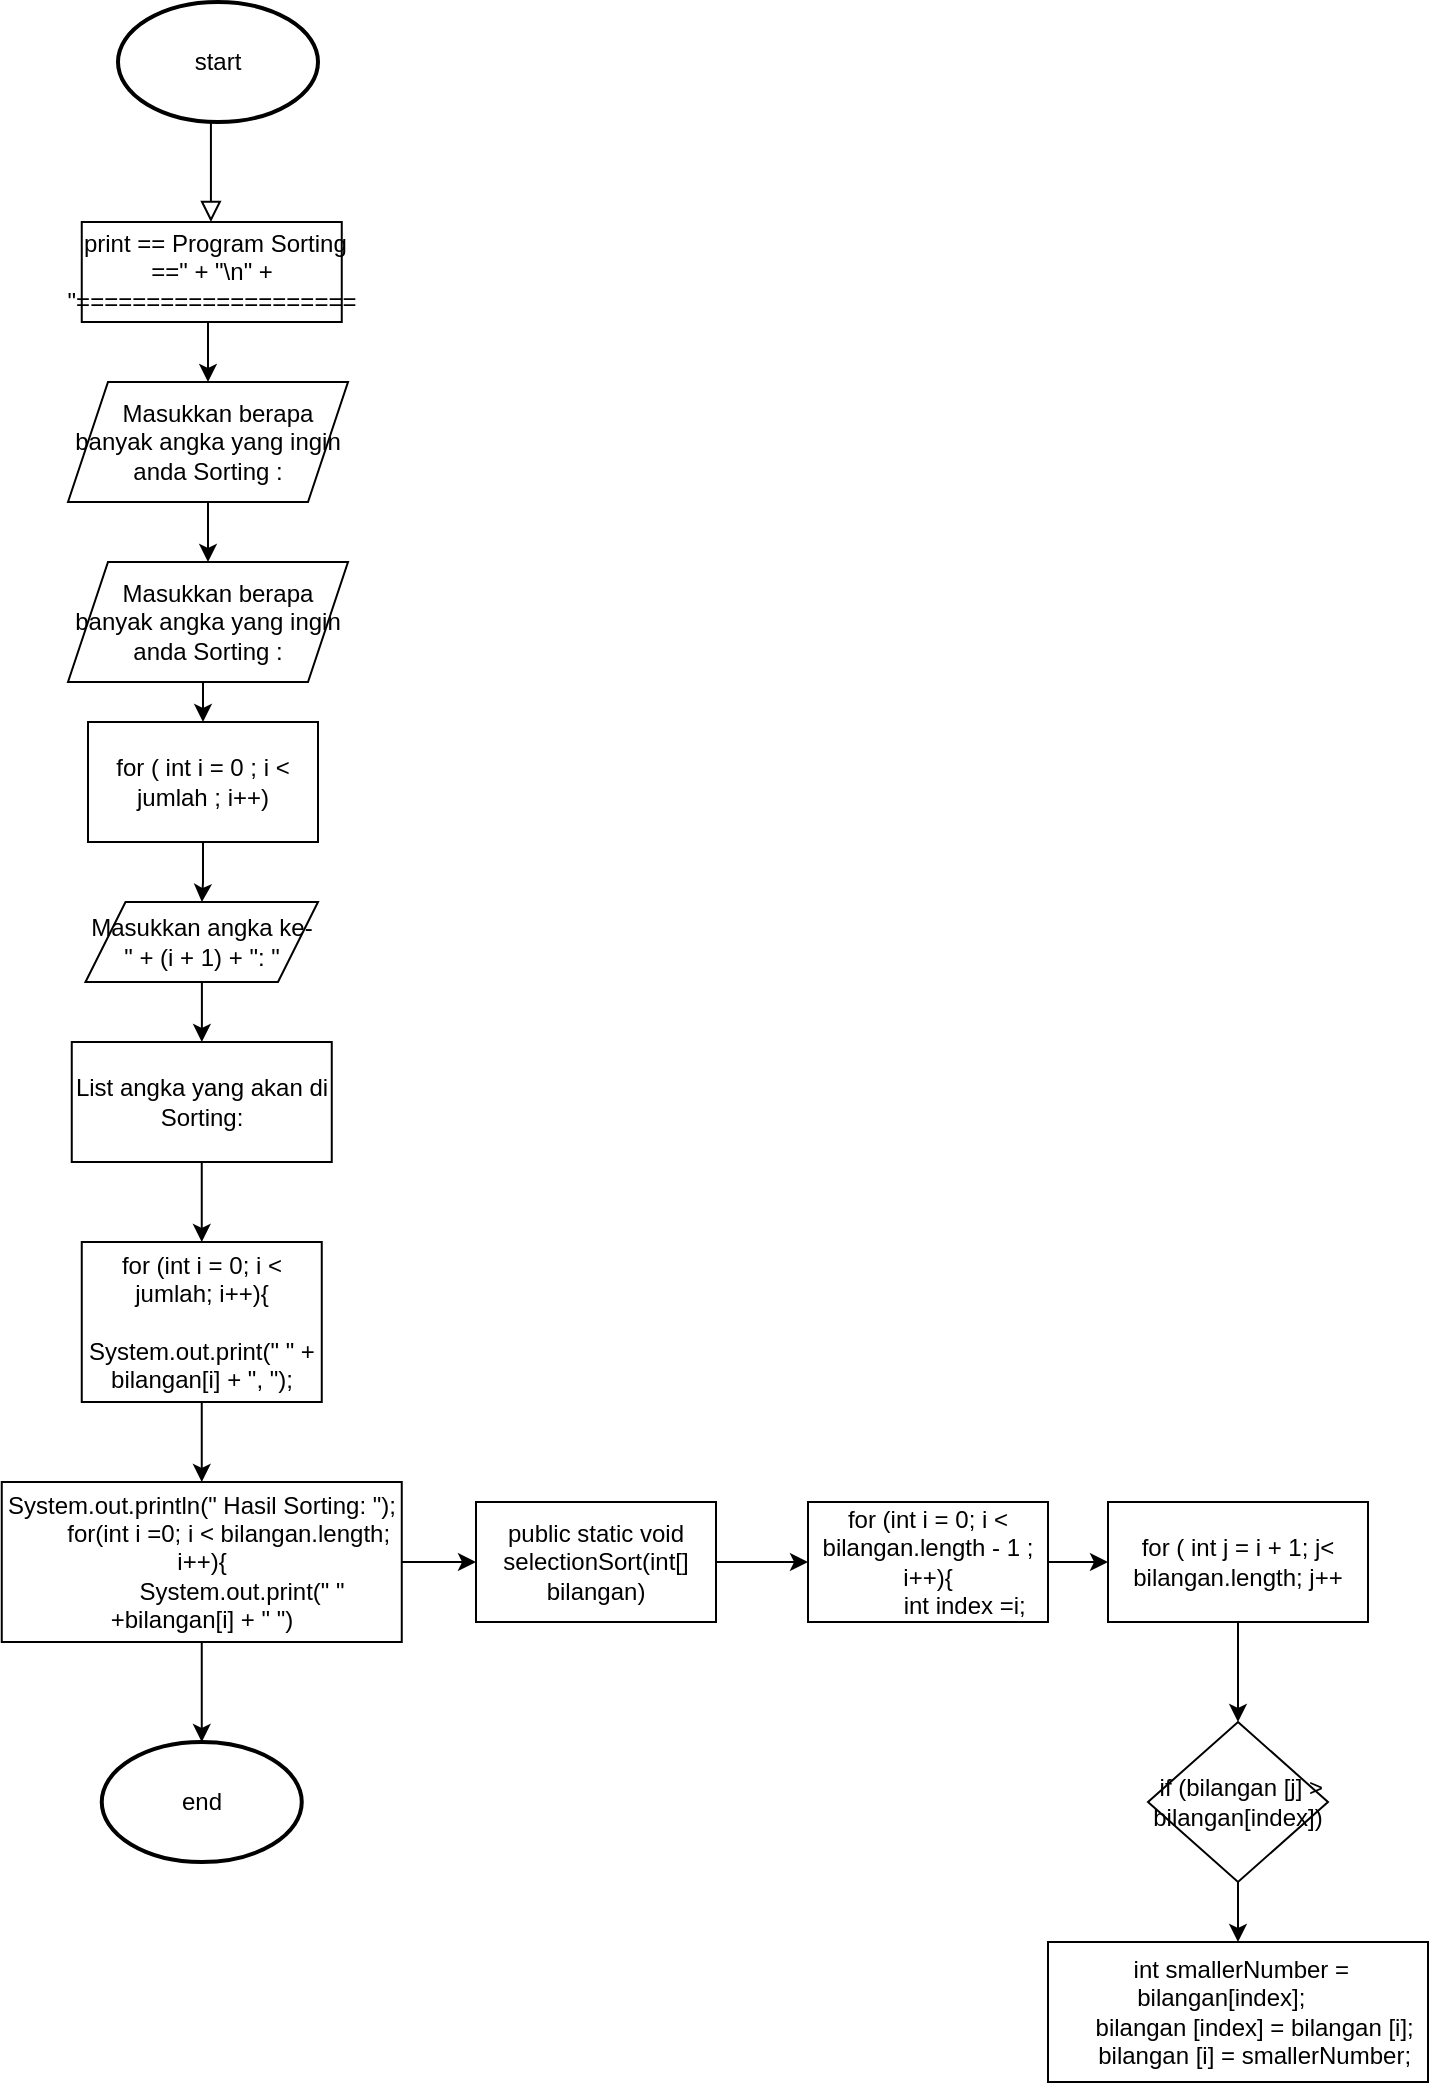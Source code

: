 <mxfile version="20.8.1" type="github">
  <diagram id="C5RBs43oDa-KdzZeNtuy" name="Page-1">
    <mxGraphModel dx="234" dy="476" grid="1" gridSize="10" guides="1" tooltips="1" connect="1" arrows="1" fold="1" page="1" pageScale="1" pageWidth="827" pageHeight="1169" math="0" shadow="0">
      <root>
        <mxCell id="WIyWlLk6GJQsqaUBKTNV-0" />
        <mxCell id="WIyWlLk6GJQsqaUBKTNV-1" parent="WIyWlLk6GJQsqaUBKTNV-0" />
        <mxCell id="WIyWlLk6GJQsqaUBKTNV-2" value="" style="rounded=0;html=1;jettySize=auto;orthogonalLoop=1;fontSize=11;endArrow=block;endFill=0;endSize=8;strokeWidth=1;shadow=0;labelBackgroundColor=none;edgeStyle=orthogonalEdgeStyle;" parent="WIyWlLk6GJQsqaUBKTNV-1" edge="1">
          <mxGeometry relative="1" as="geometry">
            <mxPoint x="221.46" y="140" as="sourcePoint" />
            <mxPoint x="221.46" y="190" as="targetPoint" />
          </mxGeometry>
        </mxCell>
        <mxCell id="GvJyI9alPm6sD9IZf6iM-0" value="start" style="strokeWidth=2;html=1;shape=mxgraph.flowchart.start_1;whiteSpace=wrap;" vertex="1" parent="WIyWlLk6GJQsqaUBKTNV-1">
          <mxGeometry x="175" y="80" width="100" height="60" as="geometry" />
        </mxCell>
        <mxCell id="GvJyI9alPm6sD9IZf6iM-3" style="edgeStyle=orthogonalEdgeStyle;rounded=0;orthogonalLoop=1;jettySize=auto;html=1;exitX=0.5;exitY=1;exitDx=0;exitDy=0;entryX=0.5;entryY=0;entryDx=0;entryDy=0;" edge="1" parent="WIyWlLk6GJQsqaUBKTNV-1" source="GvJyI9alPm6sD9IZf6iM-1" target="GvJyI9alPm6sD9IZf6iM-2">
          <mxGeometry relative="1" as="geometry" />
        </mxCell>
        <mxCell id="GvJyI9alPm6sD9IZf6iM-1" value="&amp;nbsp;print == Program Sorting ==&quot; + &quot;\n&quot; + &quot;====================" style="rounded=0;whiteSpace=wrap;html=1;" vertex="1" parent="WIyWlLk6GJQsqaUBKTNV-1">
          <mxGeometry x="156.88" y="190" width="130" height="50" as="geometry" />
        </mxCell>
        <mxCell id="GvJyI9alPm6sD9IZf6iM-9" style="edgeStyle=orthogonalEdgeStyle;rounded=0;orthogonalLoop=1;jettySize=auto;html=1;exitX=0.5;exitY=1;exitDx=0;exitDy=0;" edge="1" parent="WIyWlLk6GJQsqaUBKTNV-1" source="GvJyI9alPm6sD9IZf6iM-2" target="GvJyI9alPm6sD9IZf6iM-8">
          <mxGeometry relative="1" as="geometry" />
        </mxCell>
        <mxCell id="GvJyI9alPm6sD9IZf6iM-2" value="&amp;nbsp; &amp;nbsp;Masukkan berapa banyak angka yang ingin anda Sorting :" style="shape=parallelogram;perimeter=parallelogramPerimeter;whiteSpace=wrap;html=1;fixedSize=1;rounded=0;" vertex="1" parent="WIyWlLk6GJQsqaUBKTNV-1">
          <mxGeometry x="150" y="270" width="140" height="60" as="geometry" />
        </mxCell>
        <mxCell id="GvJyI9alPm6sD9IZf6iM-11" style="edgeStyle=orthogonalEdgeStyle;rounded=0;orthogonalLoop=1;jettySize=auto;html=1;exitX=0.5;exitY=1;exitDx=0;exitDy=0;entryX=0.5;entryY=0;entryDx=0;entryDy=0;" edge="1" parent="WIyWlLk6GJQsqaUBKTNV-1" source="GvJyI9alPm6sD9IZf6iM-8" target="GvJyI9alPm6sD9IZf6iM-10">
          <mxGeometry relative="1" as="geometry" />
        </mxCell>
        <mxCell id="GvJyI9alPm6sD9IZf6iM-8" value="&amp;nbsp; &amp;nbsp;Masukkan berapa banyak angka yang ingin anda Sorting :" style="shape=parallelogram;perimeter=parallelogramPerimeter;whiteSpace=wrap;html=1;fixedSize=1;rounded=0;" vertex="1" parent="WIyWlLk6GJQsqaUBKTNV-1">
          <mxGeometry x="150" y="360" width="140" height="60" as="geometry" />
        </mxCell>
        <mxCell id="GvJyI9alPm6sD9IZf6iM-13" value="" style="edgeStyle=orthogonalEdgeStyle;rounded=0;orthogonalLoop=1;jettySize=auto;html=1;" edge="1" parent="WIyWlLk6GJQsqaUBKTNV-1" source="GvJyI9alPm6sD9IZf6iM-10" target="GvJyI9alPm6sD9IZf6iM-12">
          <mxGeometry relative="1" as="geometry" />
        </mxCell>
        <mxCell id="GvJyI9alPm6sD9IZf6iM-10" value="for ( int i = 0 ; i &amp;lt; jumlah ; i++)" style="whiteSpace=wrap;html=1;rounded=0;" vertex="1" parent="WIyWlLk6GJQsqaUBKTNV-1">
          <mxGeometry x="160" y="440" width="115" height="60" as="geometry" />
        </mxCell>
        <mxCell id="GvJyI9alPm6sD9IZf6iM-15" value="" style="edgeStyle=orthogonalEdgeStyle;rounded=0;orthogonalLoop=1;jettySize=auto;html=1;" edge="1" parent="WIyWlLk6GJQsqaUBKTNV-1" source="GvJyI9alPm6sD9IZf6iM-12" target="GvJyI9alPm6sD9IZf6iM-14">
          <mxGeometry relative="1" as="geometry" />
        </mxCell>
        <mxCell id="GvJyI9alPm6sD9IZf6iM-12" value="Masukkan angka ke- &quot; + (i + 1) + &quot;: &quot;" style="shape=parallelogram;perimeter=parallelogramPerimeter;whiteSpace=wrap;html=1;fixedSize=1;rounded=0;" vertex="1" parent="WIyWlLk6GJQsqaUBKTNV-1">
          <mxGeometry x="158.75" y="530" width="116.25" height="40" as="geometry" />
        </mxCell>
        <mxCell id="GvJyI9alPm6sD9IZf6iM-17" value="" style="edgeStyle=orthogonalEdgeStyle;rounded=0;orthogonalLoop=1;jettySize=auto;html=1;" edge="1" parent="WIyWlLk6GJQsqaUBKTNV-1" source="GvJyI9alPm6sD9IZf6iM-14" target="GvJyI9alPm6sD9IZf6iM-16">
          <mxGeometry relative="1" as="geometry" />
        </mxCell>
        <mxCell id="GvJyI9alPm6sD9IZf6iM-14" value="List angka yang akan di Sorting:" style="whiteSpace=wrap;html=1;rounded=0;" vertex="1" parent="WIyWlLk6GJQsqaUBKTNV-1">
          <mxGeometry x="151.88" y="600" width="130" height="60" as="geometry" />
        </mxCell>
        <mxCell id="GvJyI9alPm6sD9IZf6iM-19" value="" style="edgeStyle=orthogonalEdgeStyle;rounded=0;orthogonalLoop=1;jettySize=auto;html=1;" edge="1" parent="WIyWlLk6GJQsqaUBKTNV-1" source="GvJyI9alPm6sD9IZf6iM-16" target="GvJyI9alPm6sD9IZf6iM-18">
          <mxGeometry relative="1" as="geometry" />
        </mxCell>
        <mxCell id="GvJyI9alPm6sD9IZf6iM-16" value="&lt;div&gt;for (int i = 0; i &amp;lt; jumlah; i++){&lt;/div&gt;&lt;div&gt;&amp;nbsp; &amp;nbsp; &amp;nbsp; &amp;nbsp; &amp;nbsp; &amp;nbsp; System.out.print(&quot; &quot; + bilangan[i] + &quot;, &quot;);&lt;/div&gt;" style="whiteSpace=wrap;html=1;rounded=0;" vertex="1" parent="WIyWlLk6GJQsqaUBKTNV-1">
          <mxGeometry x="156.88" y="700" width="120" height="80" as="geometry" />
        </mxCell>
        <mxCell id="GvJyI9alPm6sD9IZf6iM-21" style="edgeStyle=orthogonalEdgeStyle;rounded=0;orthogonalLoop=1;jettySize=auto;html=1;exitX=1;exitY=0.5;exitDx=0;exitDy=0;entryX=0;entryY=0.5;entryDx=0;entryDy=0;" edge="1" parent="WIyWlLk6GJQsqaUBKTNV-1" source="GvJyI9alPm6sD9IZf6iM-18" target="GvJyI9alPm6sD9IZf6iM-20">
          <mxGeometry relative="1" as="geometry" />
        </mxCell>
        <mxCell id="GvJyI9alPm6sD9IZf6iM-34" style="edgeStyle=orthogonalEdgeStyle;rounded=0;orthogonalLoop=1;jettySize=auto;html=1;exitX=0.5;exitY=1;exitDx=0;exitDy=0;entryX=0.5;entryY=0;entryDx=0;entryDy=0;entryPerimeter=0;" edge="1" parent="WIyWlLk6GJQsqaUBKTNV-1" source="GvJyI9alPm6sD9IZf6iM-18" target="GvJyI9alPm6sD9IZf6iM-31">
          <mxGeometry relative="1" as="geometry" />
        </mxCell>
        <mxCell id="GvJyI9alPm6sD9IZf6iM-18" value="&lt;div&gt;System.out.println(&quot; Hasil Sorting: &quot;);&lt;/div&gt;&lt;div&gt;&amp;nbsp; &amp;nbsp; &amp;nbsp; &amp;nbsp; for(int i =0; i &amp;lt; bilangan.length; i++){&lt;/div&gt;&lt;div&gt;&amp;nbsp; &amp;nbsp; &amp;nbsp; &amp;nbsp; &amp;nbsp; &amp;nbsp; System.out.print(&quot; &quot; +bilangan[i] + &quot; &quot;)&lt;/div&gt;" style="whiteSpace=wrap;html=1;rounded=0;" vertex="1" parent="WIyWlLk6GJQsqaUBKTNV-1">
          <mxGeometry x="116.88" y="820" width="200" height="80" as="geometry" />
        </mxCell>
        <mxCell id="GvJyI9alPm6sD9IZf6iM-23" value="" style="edgeStyle=orthogonalEdgeStyle;rounded=0;orthogonalLoop=1;jettySize=auto;html=1;" edge="1" parent="WIyWlLk6GJQsqaUBKTNV-1" source="GvJyI9alPm6sD9IZf6iM-20" target="GvJyI9alPm6sD9IZf6iM-22">
          <mxGeometry relative="1" as="geometry" />
        </mxCell>
        <mxCell id="GvJyI9alPm6sD9IZf6iM-20" value="public static void selectionSort(int[] bilangan)" style="whiteSpace=wrap;html=1;rounded=0;" vertex="1" parent="WIyWlLk6GJQsqaUBKTNV-1">
          <mxGeometry x="354" y="830" width="120" height="60" as="geometry" />
        </mxCell>
        <mxCell id="GvJyI9alPm6sD9IZf6iM-25" style="edgeStyle=orthogonalEdgeStyle;rounded=0;orthogonalLoop=1;jettySize=auto;html=1;entryX=0;entryY=0.5;entryDx=0;entryDy=0;" edge="1" parent="WIyWlLk6GJQsqaUBKTNV-1" source="GvJyI9alPm6sD9IZf6iM-22" target="GvJyI9alPm6sD9IZf6iM-24">
          <mxGeometry relative="1" as="geometry" />
        </mxCell>
        <mxCell id="GvJyI9alPm6sD9IZf6iM-22" value="&lt;div&gt;for (int i = 0; i &amp;lt; bilangan.length - 1 ; i++){&lt;/div&gt;&lt;div&gt;&amp;nbsp; &amp;nbsp; &amp;nbsp; &amp;nbsp; &amp;nbsp; &amp;nbsp;int index =i;&lt;/div&gt;" style="whiteSpace=wrap;html=1;rounded=0;" vertex="1" parent="WIyWlLk6GJQsqaUBKTNV-1">
          <mxGeometry x="520" y="830" width="120" height="60" as="geometry" />
        </mxCell>
        <mxCell id="GvJyI9alPm6sD9IZf6iM-28" value="" style="edgeStyle=orthogonalEdgeStyle;rounded=0;orthogonalLoop=1;jettySize=auto;html=1;" edge="1" parent="WIyWlLk6GJQsqaUBKTNV-1" source="GvJyI9alPm6sD9IZf6iM-24" target="GvJyI9alPm6sD9IZf6iM-27">
          <mxGeometry relative="1" as="geometry" />
        </mxCell>
        <mxCell id="GvJyI9alPm6sD9IZf6iM-24" value="for ( int j = i + 1; j&amp;lt; bilangan.length; j++" style="whiteSpace=wrap;html=1;rounded=0;" vertex="1" parent="WIyWlLk6GJQsqaUBKTNV-1">
          <mxGeometry x="670" y="830" width="130" height="60" as="geometry" />
        </mxCell>
        <mxCell id="GvJyI9alPm6sD9IZf6iM-30" value="" style="edgeStyle=orthogonalEdgeStyle;rounded=0;orthogonalLoop=1;jettySize=auto;html=1;" edge="1" parent="WIyWlLk6GJQsqaUBKTNV-1" source="GvJyI9alPm6sD9IZf6iM-27" target="GvJyI9alPm6sD9IZf6iM-29">
          <mxGeometry relative="1" as="geometry" />
        </mxCell>
        <mxCell id="GvJyI9alPm6sD9IZf6iM-27" value="&amp;nbsp;if (bilangan [j] &amp;gt; bilangan[index])" style="rhombus;whiteSpace=wrap;html=1;rounded=0;" vertex="1" parent="WIyWlLk6GJQsqaUBKTNV-1">
          <mxGeometry x="690" y="940" width="90" height="80" as="geometry" />
        </mxCell>
        <mxCell id="GvJyI9alPm6sD9IZf6iM-29" value="&lt;div&gt;&amp;nbsp;int smallerNumber = bilangan[index];&amp;nbsp; &amp;nbsp; &amp;nbsp;&lt;/div&gt;&lt;div&gt;&amp;nbsp; &amp;nbsp; &amp;nbsp;bilangan [index] = bilangan [i];&lt;/div&gt;&lt;div&gt;&amp;nbsp; &amp;nbsp; &amp;nbsp; bilangan [i] = smallerNumber;&amp;nbsp;&lt;/div&gt;" style="whiteSpace=wrap;html=1;rounded=0;" vertex="1" parent="WIyWlLk6GJQsqaUBKTNV-1">
          <mxGeometry x="640" y="1050" width="190" height="70" as="geometry" />
        </mxCell>
        <mxCell id="GvJyI9alPm6sD9IZf6iM-31" value="end" style="strokeWidth=2;html=1;shape=mxgraph.flowchart.start_1;whiteSpace=wrap;" vertex="1" parent="WIyWlLk6GJQsqaUBKTNV-1">
          <mxGeometry x="166.88" y="950" width="100" height="60" as="geometry" />
        </mxCell>
      </root>
    </mxGraphModel>
  </diagram>
</mxfile>
